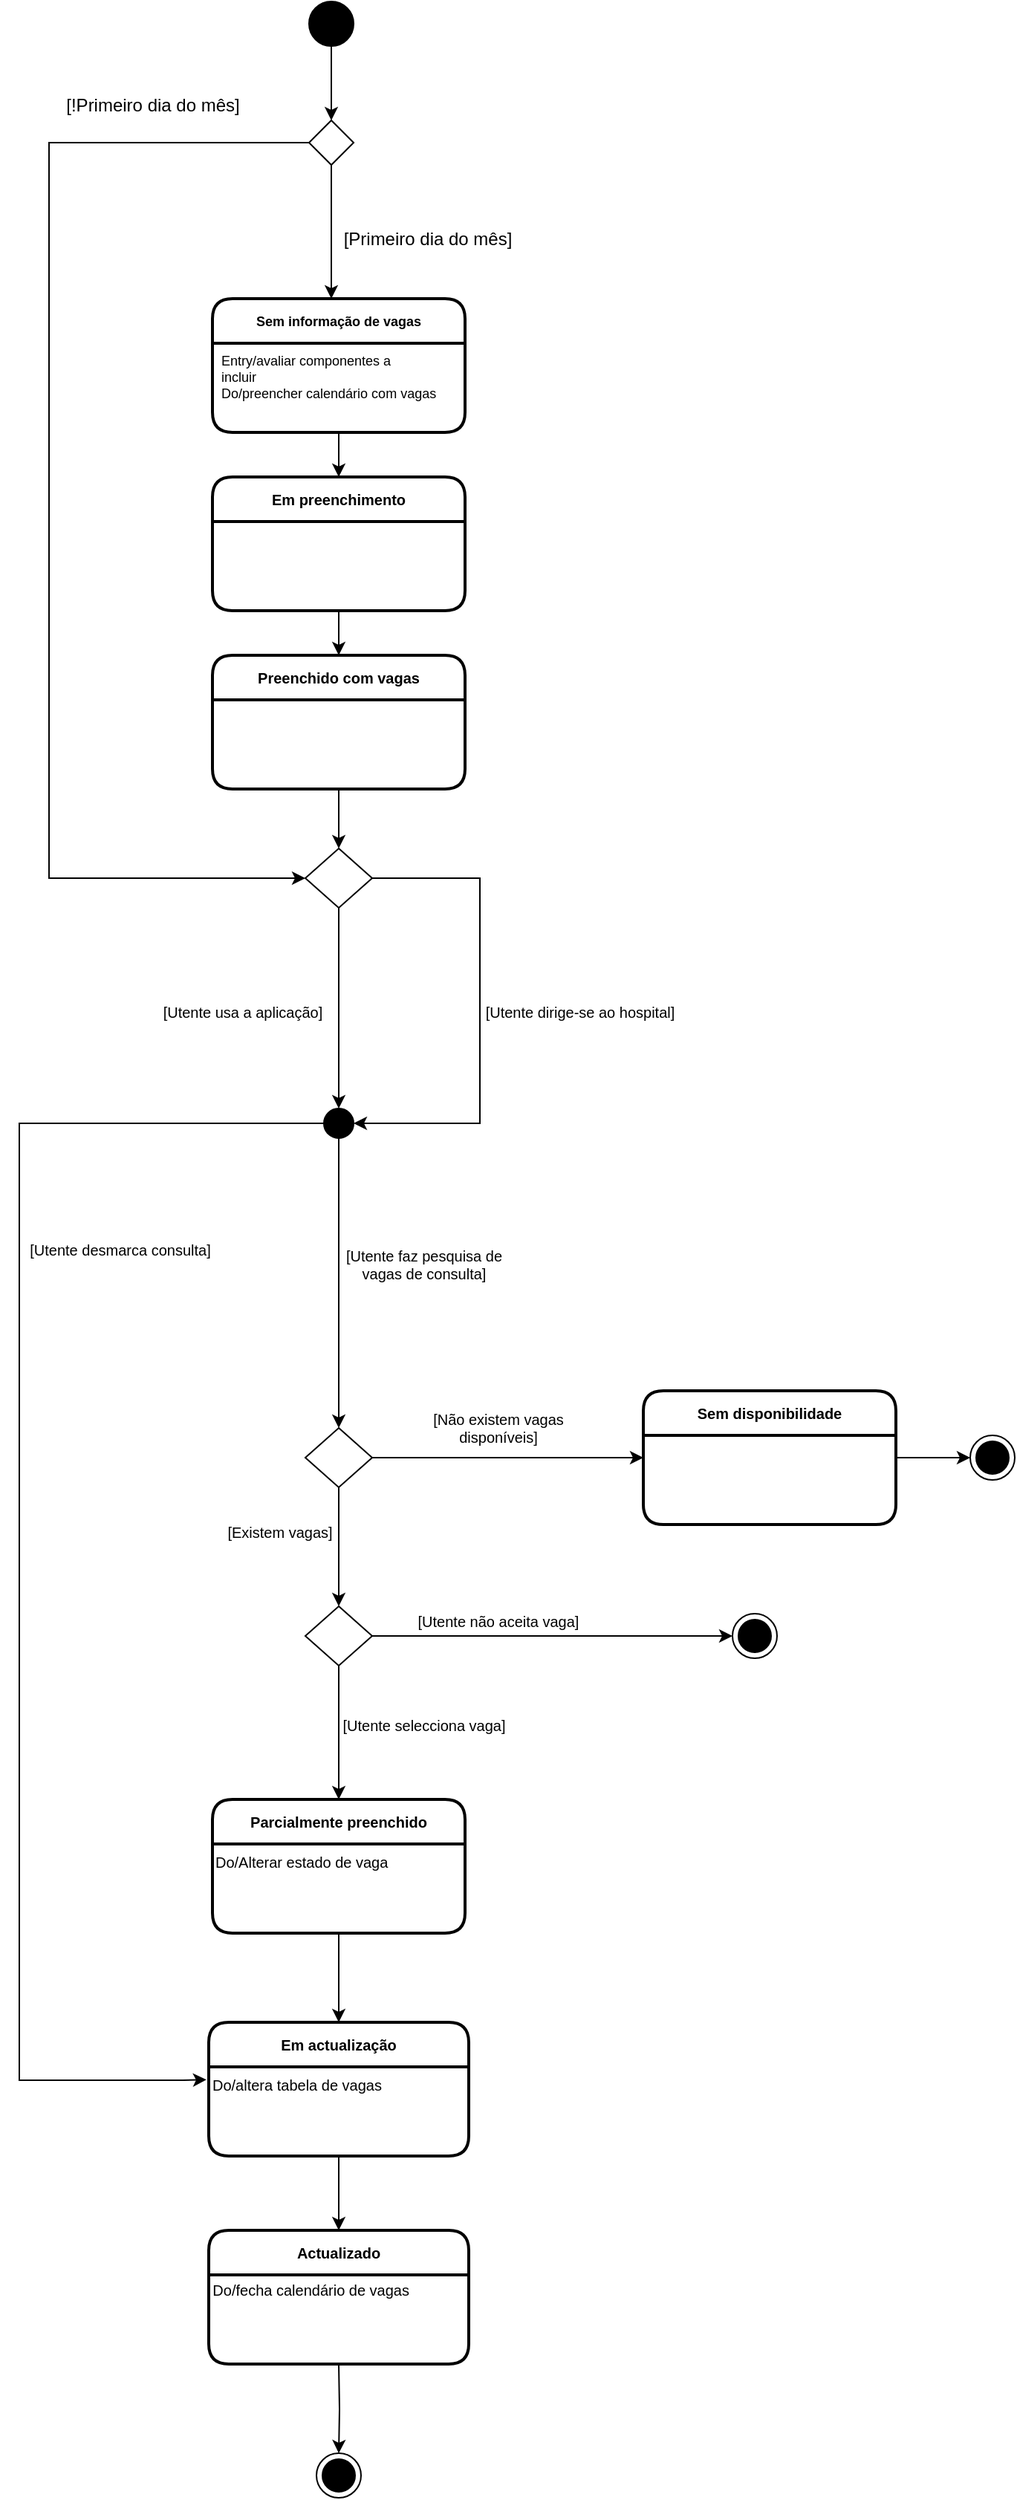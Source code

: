 <mxfile version="14.1.8" type="device"><diagram id="V5dDKRkZEykx-F9ps85y" name="Page-1"><mxGraphModel dx="-888" dy="1649" grid="1" gridSize="10" guides="1" tooltips="1" connect="1" arrows="1" fold="1" page="1" pageScale="1" pageWidth="827" pageHeight="1169" math="0" shadow="0"><root><mxCell id="0"/><mxCell id="1" parent="0"/><mxCell id="lXwKyEopq5jKoH5aXH3Z-4" value="" style="edgeStyle=orthogonalEdgeStyle;rounded=0;orthogonalLoop=1;jettySize=auto;html=1;" parent="1" source="DgTkDCDnhzHEPvTeWnuv-4" target="DgTkDCDnhzHEPvTeWnuv-40" edge="1"><mxGeometry relative="1" as="geometry"/></mxCell><mxCell id="DgTkDCDnhzHEPvTeWnuv-4" value="" style="ellipse;whiteSpace=wrap;html=1;fillColor=#000000;" parent="1" vertex="1"><mxGeometry x="2015" y="-160" width="30" height="30" as="geometry"/></mxCell><mxCell id="DgTkDCDnhzHEPvTeWnuv-6" value="[Primeiro dia do mês]" style="text;html=1;strokeColor=none;fillColor=none;align=center;verticalAlign=middle;whiteSpace=wrap;rounded=0;" parent="1" vertex="1"><mxGeometry x="2025" y="-10" width="140" height="20" as="geometry"/></mxCell><mxCell id="DgTkDCDnhzHEPvTeWnuv-8" value="Sem informação de vagas" style="swimlane;childLayout=stackLayout;horizontal=1;startSize=30;horizontalStack=0;rounded=1;fontSize=9;fontStyle=1;strokeWidth=2;resizeParent=0;resizeLast=1;shadow=0;dashed=0;align=center;" parent="1" vertex="1"><mxGeometry x="1950" y="40" width="170" height="90" as="geometry"/></mxCell><mxCell id="DgTkDCDnhzHEPvTeWnuv-9" value="Entry/avaliar componentes a&#10;incluir&#10;Do/preencher calendário com vagas" style="align=left;strokeColor=none;fillColor=none;spacingLeft=4;fontSize=9;verticalAlign=top;resizable=0;rotatable=0;part=1;" parent="DgTkDCDnhzHEPvTeWnuv-8" vertex="1"><mxGeometry y="30" width="170" height="60" as="geometry"/></mxCell><mxCell id="DgTkDCDnhzHEPvTeWnuv-10" value="Preenchido com vagas" style="swimlane;childLayout=stackLayout;horizontal=1;startSize=30;horizontalStack=0;rounded=1;fontSize=10;fontStyle=1;strokeWidth=2;resizeParent=0;resizeLast=1;shadow=0;dashed=0;align=center;" parent="1" vertex="1"><mxGeometry x="1950" y="280" width="170" height="90" as="geometry"/></mxCell><mxCell id="DgTkDCDnhzHEPvTeWnuv-14" value="Parcialmente preenchido" style="swimlane;childLayout=stackLayout;horizontal=1;startSize=30;horizontalStack=0;rounded=1;fontSize=10;fontStyle=1;strokeWidth=2;resizeParent=0;resizeLast=1;shadow=0;dashed=0;align=center;" parent="1" vertex="1"><mxGeometry x="1950" y="1050" width="170" height="90" as="geometry"/></mxCell><mxCell id="DgTkDCDnhzHEPvTeWnuv-18" value="Do/Alterar estado de vaga" style="text;html=1;align=left;verticalAlign=top;resizable=0;points=[];autosize=1;fontSize=10;" parent="DgTkDCDnhzHEPvTeWnuv-14" vertex="1"><mxGeometry y="30" width="170" height="60" as="geometry"/></mxCell><mxCell id="DgTkDCDnhzHEPvTeWnuv-15" value="[Utente usa a aplicação]" style="text;html=1;strokeColor=none;fillColor=none;align=center;verticalAlign=middle;whiteSpace=wrap;rounded=0;fontSize=10;" parent="1" vertex="1"><mxGeometry x="1902.5" y="510" width="135" height="20" as="geometry"/></mxCell><mxCell id="DgTkDCDnhzHEPvTeWnuv-16" style="edgeStyle=orthogonalEdgeStyle;rounded=0;orthogonalLoop=1;jettySize=auto;html=1;fontSize=10;" parent="1" source="DgTkDCDnhzHEPvTeWnuv-10" target="DgTkDCDnhzHEPvTeWnuv-20" edge="1"><mxGeometry relative="1" as="geometry"><mxPoint x="2035" y="410" as="targetPoint"/><mxPoint x="2035" y="370" as="sourcePoint"/></mxGeometry></mxCell><mxCell id="DgTkDCDnhzHEPvTeWnuv-25" style="edgeStyle=orthogonalEdgeStyle;rounded=0;orthogonalLoop=1;jettySize=auto;html=1;fontSize=10;fontColor=#FFFFFF;entryX=1;entryY=0.5;entryDx=0;entryDy=0;" parent="1" source="DgTkDCDnhzHEPvTeWnuv-20" target="DgTkDCDnhzHEPvTeWnuv-90" edge="1"><mxGeometry relative="1" as="geometry"><mxPoint x="2150" y="591" as="targetPoint"/><Array as="points"><mxPoint x="2130" y="430"/><mxPoint x="2130" y="595"/></Array></mxGeometry></mxCell><mxCell id="A4oEHtD0dAYxSZoaR_r2-1" style="edgeStyle=orthogonalEdgeStyle;rounded=0;orthogonalLoop=1;jettySize=auto;html=1;entryX=0.5;entryY=0;entryDx=0;entryDy=0;" parent="1" source="DgTkDCDnhzHEPvTeWnuv-20" target="DgTkDCDnhzHEPvTeWnuv-90" edge="1"><mxGeometry relative="1" as="geometry"/></mxCell><mxCell id="DgTkDCDnhzHEPvTeWnuv-20" value="" style="rhombus;whiteSpace=wrap;html=1;fontSize=10;align=left;fontColor=#FFFFFF;fillColor=#FFFFFF;" parent="1" vertex="1"><mxGeometry x="2012.5" y="410" width="45" height="40" as="geometry"/></mxCell><mxCell id="DgTkDCDnhzHEPvTeWnuv-21" value="[Utente dirige-se ao hospital]" style="text;html=1;strokeColor=none;fillColor=none;align=center;verticalAlign=middle;whiteSpace=wrap;rounded=0;fontSize=10;" parent="1" vertex="1"><mxGeometry x="2130" y="510" width="135" height="20" as="geometry"/></mxCell><mxCell id="DgTkDCDnhzHEPvTeWnuv-32" style="edgeStyle=orthogonalEdgeStyle;rounded=0;orthogonalLoop=1;jettySize=auto;html=1;fontSize=10;fontColor=#000000;" parent="1" source="DgTkDCDnhzHEPvTeWnuv-26" edge="1"><mxGeometry relative="1" as="geometry"><mxPoint x="2300" y="940" as="targetPoint"/></mxGeometry></mxCell><mxCell id="A4oEHtD0dAYxSZoaR_r2-3" style="edgeStyle=orthogonalEdgeStyle;rounded=0;orthogonalLoop=1;jettySize=auto;html=1;entryX=0.5;entryY=0;entryDx=0;entryDy=0;" parent="1" source="DgTkDCDnhzHEPvTeWnuv-26" target="DgTkDCDnhzHEPvTeWnuv-14" edge="1"><mxGeometry relative="1" as="geometry"/></mxCell><mxCell id="DgTkDCDnhzHEPvTeWnuv-26" value="" style="rhombus;whiteSpace=wrap;html=1;fontSize=10;align=left;fontColor=#FFFFFF;fillColor=#FFFFFF;" parent="1" vertex="1"><mxGeometry x="2012.5" y="920" width="45" height="40" as="geometry"/></mxCell><mxCell id="DgTkDCDnhzHEPvTeWnuv-28" value="[Utente selecciona vaga]" style="text;html=1;strokeColor=none;align=center;verticalAlign=middle;whiteSpace=wrap;rounded=0;fontSize=10;" parent="1" vertex="1"><mxGeometry x="2030" y="990" width="125" height="20" as="geometry"/></mxCell><mxCell id="DgTkDCDnhzHEPvTeWnuv-33" value="[Utente não aceita vaga]" style="text;html=1;strokeColor=none;align=center;verticalAlign=middle;whiteSpace=wrap;rounded=0;fontSize=10;" parent="1" vertex="1"><mxGeometry x="2080" y="920" width="125" height="20" as="geometry"/></mxCell><mxCell id="DgTkDCDnhzHEPvTeWnuv-80" style="edgeStyle=orthogonalEdgeStyle;rounded=0;orthogonalLoop=1;jettySize=auto;html=1;fontSize=10;fontColor=#000000;" parent="1" target="DgTkDCDnhzHEPvTeWnuv-81" edge="1"><mxGeometry relative="1" as="geometry"><mxPoint x="2035" y="1510" as="targetPoint"/><mxPoint x="2035" y="1430" as="sourcePoint"/></mxGeometry></mxCell><mxCell id="DgTkDCDnhzHEPvTeWnuv-46" style="edgeStyle=orthogonalEdgeStyle;rounded=0;orthogonalLoop=1;jettySize=auto;html=1;entryX=0;entryY=0.5;entryDx=0;entryDy=0;fontSize=10;fontColor=#000000;" parent="1" source="DgTkDCDnhzHEPvTeWnuv-40" target="DgTkDCDnhzHEPvTeWnuv-20" edge="1"><mxGeometry relative="1" as="geometry"><Array as="points"><mxPoint x="1840" y="-65"/><mxPoint x="1840" y="430"/></Array></mxGeometry></mxCell><mxCell id="A4oEHtD0dAYxSZoaR_r2-5" style="edgeStyle=orthogonalEdgeStyle;rounded=0;orthogonalLoop=1;jettySize=auto;html=1;" parent="1" source="DgTkDCDnhzHEPvTeWnuv-40" edge="1"><mxGeometry relative="1" as="geometry"><mxPoint x="2030" y="40" as="targetPoint"/></mxGeometry></mxCell><mxCell id="DgTkDCDnhzHEPvTeWnuv-40" value="" style="rhombus;whiteSpace=wrap;html=1;" parent="1" vertex="1"><mxGeometry x="2015" y="-80" width="30" height="30" as="geometry"/></mxCell><mxCell id="DgTkDCDnhzHEPvTeWnuv-43" value="[!Primeiro dia do mês]" style="text;html=1;strokeColor=none;fillColor=none;align=center;verticalAlign=middle;whiteSpace=wrap;rounded=0;" parent="1" vertex="1"><mxGeometry x="1840" y="-100" width="140" height="20" as="geometry"/></mxCell><mxCell id="gYqINYvHfObrN-1RUuky-3" style="edgeStyle=orthogonalEdgeStyle;rounded=0;orthogonalLoop=1;jettySize=auto;html=1;" parent="1" source="DgTkDCDnhzHEPvTeWnuv-49" edge="1"><mxGeometry relative="1" as="geometry"><mxPoint x="2240" y="820" as="targetPoint"/></mxGeometry></mxCell><mxCell id="DgTkDCDnhzHEPvTeWnuv-49" value="" style="rhombus;whiteSpace=wrap;html=1;fontSize=10;align=left;fontColor=#FFFFFF;fillColor=#FFFFFF;" parent="1" vertex="1"><mxGeometry x="2012.5" y="800" width="45" height="40" as="geometry"/></mxCell><mxCell id="DgTkDCDnhzHEPvTeWnuv-51" style="edgeStyle=orthogonalEdgeStyle;rounded=0;orthogonalLoop=1;jettySize=auto;html=1;entryX=0.5;entryY=0;entryDx=0;entryDy=0;fontSize=10;fontColor=#000000;" parent="1" source="DgTkDCDnhzHEPvTeWnuv-49" target="DgTkDCDnhzHEPvTeWnuv-26" edge="1"><mxGeometry relative="1" as="geometry"><mxPoint x="2035" y="860" as="sourcePoint"/><mxPoint x="2035" y="890" as="targetPoint"/></mxGeometry></mxCell><mxCell id="DgTkDCDnhzHEPvTeWnuv-53" value="[Existem vagas]" style="text;html=1;strokeColor=none;align=center;verticalAlign=middle;whiteSpace=wrap;rounded=0;fontSize=10;" parent="1" vertex="1"><mxGeometry x="1932.5" y="860" width="125" height="20" as="geometry"/></mxCell><mxCell id="lXwKyEopq5jKoH5aXH3Z-9" style="edgeStyle=orthogonalEdgeStyle;rounded=0;orthogonalLoop=1;jettySize=auto;html=1;entryX=0.5;entryY=0;entryDx=0;entryDy=0;" parent="1" source="DgTkDCDnhzHEPvTeWnuv-72" target="lXwKyEopq5jKoH5aXH3Z-7" edge="1"><mxGeometry relative="1" as="geometry"/></mxCell><mxCell id="DgTkDCDnhzHEPvTeWnuv-72" value="Em actualização" style="swimlane;childLayout=stackLayout;horizontal=1;startSize=30;horizontalStack=0;rounded=1;fontSize=10;fontStyle=1;strokeWidth=2;resizeParent=0;resizeLast=1;shadow=0;dashed=0;align=center;" parent="1" vertex="1"><mxGeometry x="1947.5" y="1200" width="175" height="90" as="geometry"/></mxCell><mxCell id="DgTkDCDnhzHEPvTeWnuv-73" value="Do/altera tabela de vagas" style="text;html=1;align=left;verticalAlign=top;resizable=0;points=[];autosize=1;fontSize=10;" parent="DgTkDCDnhzHEPvTeWnuv-72" vertex="1"><mxGeometry y="30" width="175" height="60" as="geometry"/></mxCell><mxCell id="DgTkDCDnhzHEPvTeWnuv-77" style="edgeStyle=orthogonalEdgeStyle;rounded=0;orthogonalLoop=1;jettySize=auto;html=1;fontSize=10;fontColor=#000000;" parent="1" source="DgTkDCDnhzHEPvTeWnuv-18" target="DgTkDCDnhzHEPvTeWnuv-72" edge="1"><mxGeometry relative="1" as="geometry"/></mxCell><mxCell id="DgTkDCDnhzHEPvTeWnuv-81" value="" style="ellipse;html=1;shape=endState;fillColor=#000000;" parent="1" vertex="1"><mxGeometry x="2020" y="1490" width="30" height="30" as="geometry"/></mxCell><mxCell id="DgTkDCDnhzHEPvTeWnuv-92" style="edgeStyle=orthogonalEdgeStyle;rounded=0;orthogonalLoop=1;jettySize=auto;html=1;entryX=0.5;entryY=0;entryDx=0;entryDy=0;fontSize=10;fontColor=#000000;" parent="1" source="DgTkDCDnhzHEPvTeWnuv-90" target="DgTkDCDnhzHEPvTeWnuv-49" edge="1"><mxGeometry relative="1" as="geometry"><mxPoint x="2035" y="680" as="targetPoint"/></mxGeometry></mxCell><mxCell id="DgTkDCDnhzHEPvTeWnuv-93" style="edgeStyle=orthogonalEdgeStyle;rounded=0;orthogonalLoop=1;jettySize=auto;html=1;fontSize=10;fontColor=#000000;entryX=-0.009;entryY=0.144;entryDx=0;entryDy=0;entryPerimeter=0;" parent="1" source="DgTkDCDnhzHEPvTeWnuv-90" target="DgTkDCDnhzHEPvTeWnuv-73" edge="1"><mxGeometry relative="1" as="geometry"><mxPoint x="1930" y="1110" as="targetPoint"/><Array as="points"><mxPoint x="1820" y="595"/><mxPoint x="1820" y="1239"/><mxPoint x="1930" y="1239"/></Array></mxGeometry></mxCell><mxCell id="DgTkDCDnhzHEPvTeWnuv-90" value="" style="ellipse;whiteSpace=wrap;html=1;strokeColor=#000000;fontSize=10;fontColor=#000000;align=left;fillColor=#000000;" parent="1" vertex="1"><mxGeometry x="2025" y="585" width="20" height="20" as="geometry"/></mxCell><mxCell id="DgTkDCDnhzHEPvTeWnuv-94" value="[Utente faz pesquisa de vagas de consulta]" style="text;html=1;strokeColor=none;fillColor=none;align=center;verticalAlign=middle;whiteSpace=wrap;rounded=0;fontSize=10;" parent="1" vertex="1"><mxGeometry x="2025" y="680" width="135" height="20" as="geometry"/></mxCell><mxCell id="DgTkDCDnhzHEPvTeWnuv-95" value="[Utente desmarca consulta]" style="text;html=1;strokeColor=none;fillColor=none;align=center;verticalAlign=middle;whiteSpace=wrap;rounded=0;fontSize=10;" parent="1" vertex="1"><mxGeometry x="1807.5" y="670" width="160" height="20" as="geometry"/></mxCell><mxCell id="gYqINYvHfObrN-1RUuky-4" value="[Não existem vagas disponíveis]" style="text;html=1;strokeColor=none;align=center;verticalAlign=middle;whiteSpace=wrap;rounded=0;fontSize=10;" parent="1" vertex="1"><mxGeometry x="2080" y="790" width="125" height="20" as="geometry"/></mxCell><mxCell id="Yx9tYvkR6vaDcTDCttWC-2" style="edgeStyle=orthogonalEdgeStyle;rounded=0;orthogonalLoop=1;jettySize=auto;html=1;entryX=0;entryY=0.5;entryDx=0;entryDy=0;" edge="1" parent="1" source="gYqINYvHfObrN-1RUuky-5" target="Yx9tYvkR6vaDcTDCttWC-1"><mxGeometry relative="1" as="geometry"/></mxCell><mxCell id="gYqINYvHfObrN-1RUuky-5" value="Sem disponibilidade" style="swimlane;childLayout=stackLayout;horizontal=1;startSize=30;horizontalStack=0;rounded=1;fontSize=10;fontStyle=1;strokeWidth=2;resizeParent=0;resizeLast=1;shadow=0;dashed=0;align=center;" parent="1" vertex="1"><mxGeometry x="2240" y="775" width="170" height="90" as="geometry"/></mxCell><mxCell id="lXwKyEopq5jKoH5aXH3Z-3" style="edgeStyle=orthogonalEdgeStyle;rounded=0;orthogonalLoop=1;jettySize=auto;html=1;exitX=0.5;exitY=1;exitDx=0;exitDy=0;entryX=0.5;entryY=0;entryDx=0;entryDy=0;" parent="1" source="lXwKyEopq5jKoH5aXH3Z-1" target="DgTkDCDnhzHEPvTeWnuv-10" edge="1"><mxGeometry relative="1" as="geometry"/></mxCell><mxCell id="lXwKyEopq5jKoH5aXH3Z-1" value="Em preenchimento" style="swimlane;childLayout=stackLayout;horizontal=1;startSize=30;horizontalStack=0;rounded=1;fontSize=10;fontStyle=1;strokeWidth=2;resizeParent=0;resizeLast=1;shadow=0;dashed=0;align=center;" parent="1" vertex="1"><mxGeometry x="1950" y="160" width="170" height="90" as="geometry"/></mxCell><mxCell id="lXwKyEopq5jKoH5aXH3Z-2" style="edgeStyle=orthogonalEdgeStyle;rounded=0;orthogonalLoop=1;jettySize=auto;html=1;exitX=0.5;exitY=1;exitDx=0;exitDy=0;" parent="1" source="DgTkDCDnhzHEPvTeWnuv-9" target="lXwKyEopq5jKoH5aXH3Z-1" edge="1"><mxGeometry relative="1" as="geometry"/></mxCell><mxCell id="lXwKyEopq5jKoH5aXH3Z-7" value="Actualizado" style="swimlane;childLayout=stackLayout;horizontal=1;startSize=30;horizontalStack=0;rounded=1;fontSize=10;fontStyle=1;strokeWidth=2;resizeParent=0;resizeLast=1;shadow=0;dashed=0;align=center;" parent="1" vertex="1"><mxGeometry x="1947.5" y="1340" width="175" height="90" as="geometry"/></mxCell><mxCell id="lXwKyEopq5jKoH5aXH3Z-11" value="&lt;span style=&quot;font-size: 10px ; text-align: left&quot;&gt;&amp;nbsp; &amp;nbsp; &amp;nbsp; &amp;nbsp; &amp;nbsp; &amp;nbsp; &amp;nbsp; &amp;nbsp; &amp;nbsp; &amp;nbsp; &amp;nbsp; &amp;nbsp; &amp;nbsp; &amp;nbsp; &amp;nbsp; &amp;nbsp; &amp;nbsp;Do/fecha calendário de vagas&lt;/span&gt;" style="text;html=1;align=center;verticalAlign=middle;resizable=0;points=[];autosize=1;" parent="1" vertex="1"><mxGeometry x="1850" y="1370" width="240" height="20" as="geometry"/></mxCell><mxCell id="lXwKyEopq5jKoH5aXH3Z-12" value="" style="ellipse;html=1;shape=endState;fillColor=#000000;" parent="1" vertex="1"><mxGeometry x="2300" y="925" width="30" height="30" as="geometry"/></mxCell><mxCell id="Yx9tYvkR6vaDcTDCttWC-1" value="" style="ellipse;html=1;shape=endState;fillColor=#000000;" vertex="1" parent="1"><mxGeometry x="2460" y="805" width="30" height="30" as="geometry"/></mxCell></root></mxGraphModel></diagram></mxfile>